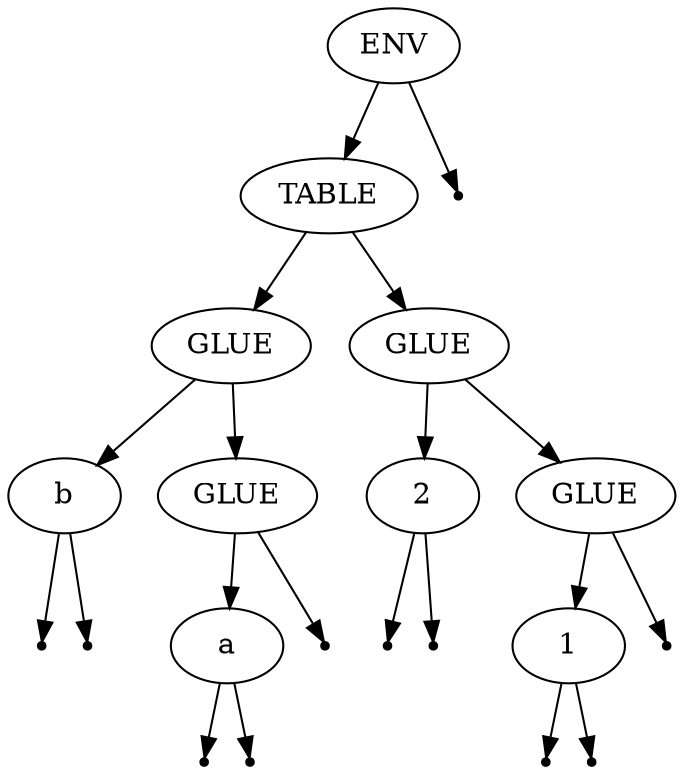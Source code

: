 digraph {
graph [ordering="out"];
Node0 [label=ENV];
Node1 [label=TABLE];
Node0 -> Node1;
Null0 [shape=point];
Node0 -> Null0;
Node2 [label=GLUE];
Node1 -> Node2;
Node3 [label=GLUE];
Node1 -> Node3;
Node4 [label="b"];
Node2 -> Node4;
Node5 [label=GLUE];
Node2 -> Node5;
Node6 [label=2];
Node3 -> Node6;
Node7 [label=GLUE];
Node3 -> Node7;
Null1 [shape=point];
Node4 -> Null1;
Null2 [shape=point];
Node4 -> Null2;
Node8 [label="a"];
Node5 -> Node8;
Null3 [shape=point];
Node5 -> Null3;
Null4 [shape=point];
Node6 -> Null4;
Null5 [shape=point];
Node6 -> Null5;
Node9 [label=1];
Node7 -> Node9;
Null6 [shape=point];
Node7 -> Null6;
Null7 [shape=point];
Node8 -> Null7;
Null8 [shape=point];
Node8 -> Null8;
Null9 [shape=point];
Node9 -> Null9;
Null10 [shape=point];
Node9 -> Null10;
}